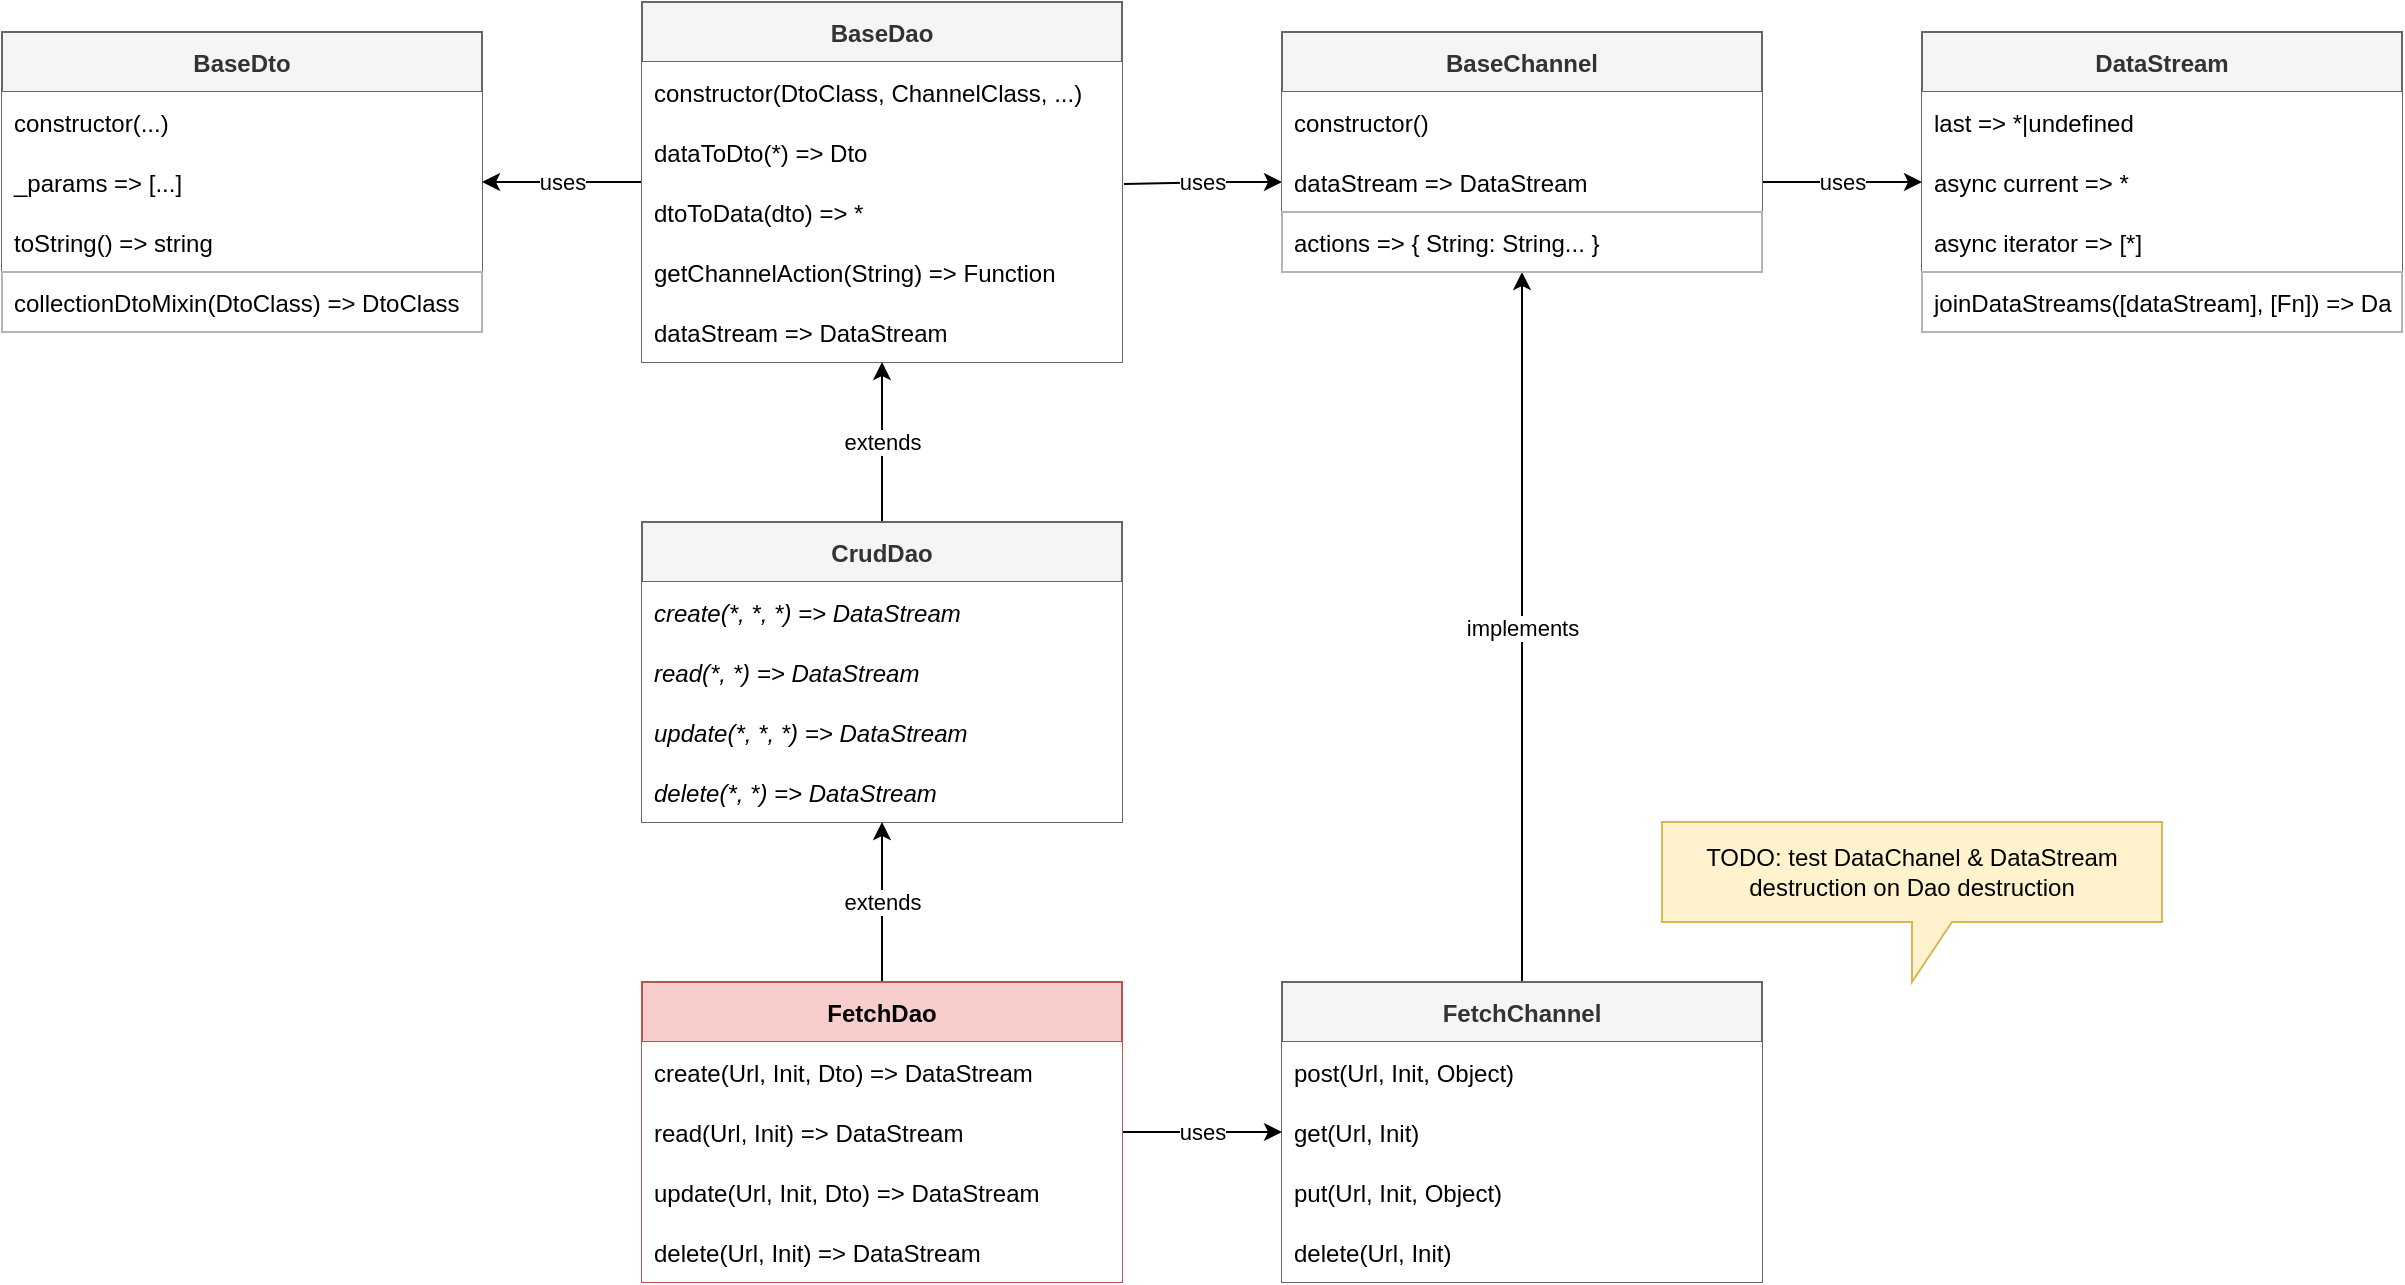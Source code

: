 <mxfile version="16.1.2" type="device"><diagram id="iMHqvVrSjNVwY0IUCzgV" name="Page-1"><mxGraphModel dx="1422" dy="905" grid="1" gridSize="10" guides="1" tooltips="1" connect="1" arrows="1" fold="1" page="1" pageScale="1" pageWidth="827" pageHeight="1169" math="0" shadow="0"><root><mxCell id="NezdgiLRNgqkMwtVz11u-0"/><mxCell id="NezdgiLRNgqkMwtVz11u-1" parent="NezdgiLRNgqkMwtVz11u-0"/><mxCell id="dYcSp7rIHJBnlq23_5I7-0" value="BaseDto" style="swimlane;fontStyle=1;childLayout=stackLayout;horizontal=1;startSize=30;horizontalStack=0;resizeParent=1;resizeParentMax=0;resizeLast=0;collapsible=1;marginBottom=0;fillColor=#f5f5f5;fontColor=#333333;strokeColor=#666666;" parent="NezdgiLRNgqkMwtVz11u-1" vertex="1"><mxGeometry x="20" y="35" width="240" height="150" as="geometry"><mxRectangle x="290" y="10" width="80" height="30" as="alternateBounds"/></mxGeometry></mxCell><mxCell id="dYcSp7rIHJBnlq23_5I7-1" value="constructor(...)" style="text;strokeColor=none;fillColor=default;align=left;verticalAlign=middle;spacingLeft=4;spacingRight=4;overflow=hidden;points=[[0,0.5],[1,0.5]];portConstraint=eastwest;rotatable=0;" parent="dYcSp7rIHJBnlq23_5I7-0" vertex="1"><mxGeometry y="30" width="240" height="30" as="geometry"/></mxCell><mxCell id="dYcSp7rIHJBnlq23_5I7-2" value="_params =&gt; [...]" style="text;strokeColor=none;fillColor=default;align=left;verticalAlign=middle;spacingLeft=4;spacingRight=4;overflow=hidden;points=[[0,0.5],[1,0.5]];portConstraint=eastwest;rotatable=0;" parent="dYcSp7rIHJBnlq23_5I7-0" vertex="1"><mxGeometry y="60" width="240" height="30" as="geometry"/></mxCell><mxCell id="qj7HWWdTAwaBd8bj8c_g-0" value="toString() =&gt; string" style="text;strokeColor=none;fillColor=default;align=left;verticalAlign=middle;spacingLeft=4;spacingRight=4;overflow=hidden;points=[[0,0.5],[1,0.5]];portConstraint=eastwest;rotatable=0;" parent="dYcSp7rIHJBnlq23_5I7-0" vertex="1"><mxGeometry y="90" width="240" height="30" as="geometry"/></mxCell><mxCell id="oCyr5EhdjTXQCF4BOgAG-0" value="collectionDtoMixin(DtoClass) =&gt; DtoClass" style="text;strokeColor=#B3B3B3;fillColor=default;align=left;verticalAlign=middle;spacingLeft=4;spacingRight=4;overflow=hidden;points=[[0,0.5],[1,0.5]];portConstraint=eastwest;rotatable=0;" parent="dYcSp7rIHJBnlq23_5I7-0" vertex="1"><mxGeometry y="120" width="240" height="30" as="geometry"/></mxCell><mxCell id="dYcSp7rIHJBnlq23_5I7-3" value="DataStream" style="swimlane;fontStyle=1;childLayout=stackLayout;horizontal=1;startSize=30;horizontalStack=0;resizeParent=1;resizeParentMax=0;resizeLast=0;collapsible=1;marginBottom=0;fillColor=#f5f5f5;fontColor=#333333;strokeColor=#666666;" parent="NezdgiLRNgqkMwtVz11u-1" vertex="1"><mxGeometry x="980" y="35" width="240" height="150" as="geometry"/></mxCell><mxCell id="dYcSp7rIHJBnlq23_5I7-4" value="last =&gt; *|undefined" style="text;strokeColor=none;fillColor=default;align=left;verticalAlign=middle;spacingLeft=4;spacingRight=4;overflow=hidden;points=[[0,0.5],[1,0.5]];portConstraint=eastwest;rotatable=0;" parent="dYcSp7rIHJBnlq23_5I7-3" vertex="1"><mxGeometry y="30" width="240" height="30" as="geometry"/></mxCell><mxCell id="dYcSp7rIHJBnlq23_5I7-5" value="async current =&gt; *" style="text;strokeColor=none;fillColor=default;align=left;verticalAlign=middle;spacingLeft=4;spacingRight=4;overflow=hidden;points=[[0,0.5],[1,0.5]];portConstraint=eastwest;rotatable=0;" parent="dYcSp7rIHJBnlq23_5I7-3" vertex="1"><mxGeometry y="60" width="240" height="30" as="geometry"/></mxCell><mxCell id="qj7HWWdTAwaBd8bj8c_g-2" value="async iterator =&gt; [*]" style="text;strokeColor=none;fillColor=default;align=left;verticalAlign=middle;spacingLeft=4;spacingRight=4;overflow=hidden;points=[[0,0.5],[1,0.5]];portConstraint=eastwest;rotatable=0;" parent="dYcSp7rIHJBnlq23_5I7-3" vertex="1"><mxGeometry y="90" width="240" height="30" as="geometry"/></mxCell><mxCell id="dYcSp7rIHJBnlq23_5I7-6" value="joinDataStreams([dataStream], [Fn]) =&gt; DataStream" style="text;strokeColor=#B3B3B3;fillColor=default;align=left;verticalAlign=middle;spacingLeft=4;spacingRight=4;overflow=hidden;points=[[0,0.5],[1,0.5]];portConstraint=eastwest;rotatable=0;" parent="dYcSp7rIHJBnlq23_5I7-3" vertex="1"><mxGeometry y="120" width="240" height="30" as="geometry"/></mxCell><mxCell id="dYcSp7rIHJBnlq23_5I7-7" value="uses" style="edgeStyle=orthogonalEdgeStyle;rounded=0;orthogonalLoop=1;jettySize=auto;html=1;exitX=1;exitY=0.5;exitDx=0;exitDy=0;" parent="NezdgiLRNgqkMwtVz11u-1" source="dYcSp7rIHJBnlq23_5I7-10" target="dYcSp7rIHJBnlq23_5I7-3" edge="1"><mxGeometry relative="1" as="geometry"/></mxCell><mxCell id="dYcSp7rIHJBnlq23_5I7-14" value="uses" style="edgeStyle=orthogonalEdgeStyle;rounded=0;orthogonalLoop=1;jettySize=auto;html=1;" parent="NezdgiLRNgqkMwtVz11u-1" source="dYcSp7rIHJBnlq23_5I7-16" target="dYcSp7rIHJBnlq23_5I7-0" edge="1"><mxGeometry relative="1" as="geometry"/></mxCell><mxCell id="dYcSp7rIHJBnlq23_5I7-15" value="uses" style="edgeStyle=orthogonalEdgeStyle;rounded=0;orthogonalLoop=1;jettySize=auto;html=1;entryX=0;entryY=0.5;entryDx=0;entryDy=0;exitX=1.004;exitY=1.033;exitDx=0;exitDy=0;exitPerimeter=0;" parent="NezdgiLRNgqkMwtVz11u-1" source="JuQ0zMuop4XXNTzEuNCd-5" target="dYcSp7rIHJBnlq23_5I7-10" edge="1"><mxGeometry relative="1" as="geometry"><Array as="points"><mxPoint x="630" y="110"/><mxPoint x="630" y="110"/></Array></mxGeometry></mxCell><mxCell id="dYcSp7rIHJBnlq23_5I7-16" value="BaseDao" style="swimlane;fontStyle=1;childLayout=stackLayout;horizontal=1;startSize=30;horizontalStack=0;resizeParent=1;resizeParentMax=0;resizeLast=0;collapsible=1;marginBottom=0;fillColor=#f5f5f5;fontColor=#333333;strokeColor=#666666;" parent="NezdgiLRNgqkMwtVz11u-1" vertex="1"><mxGeometry x="340" y="20" width="240" height="180" as="geometry"/></mxCell><mxCell id="dYcSp7rIHJBnlq23_5I7-17" value="constructor(DtoClass, ChannelClass, ...)" style="text;strokeColor=none;fillColor=default;align=left;verticalAlign=middle;spacingLeft=4;spacingRight=4;overflow=hidden;points=[[0,0.5],[1,0.5]];portConstraint=eastwest;rotatable=0;" parent="dYcSp7rIHJBnlq23_5I7-16" vertex="1"><mxGeometry y="30" width="240" height="30" as="geometry"/></mxCell><mxCell id="JuQ0zMuop4XXNTzEuNCd-5" value="dataToDto(*) =&gt; Dto" style="text;strokeColor=none;fillColor=default;align=left;verticalAlign=middle;spacingLeft=4;spacingRight=4;overflow=hidden;points=[[0,0.5],[1,0.5]];portConstraint=eastwest;rotatable=0;" vertex="1" parent="dYcSp7rIHJBnlq23_5I7-16"><mxGeometry y="60" width="240" height="30" as="geometry"/></mxCell><mxCell id="JuQ0zMuop4XXNTzEuNCd-6" value="dtoToData(dto) =&gt; *" style="text;strokeColor=none;fillColor=default;align=left;verticalAlign=middle;spacingLeft=4;spacingRight=4;overflow=hidden;points=[[0,0.5],[1,0.5]];portConstraint=eastwest;rotatable=0;" vertex="1" parent="dYcSp7rIHJBnlq23_5I7-16"><mxGeometry y="90" width="240" height="30" as="geometry"/></mxCell><mxCell id="ERngU4k1mohr4f7b0dAo-1" value="getChannelAction(String) =&gt; Function" style="text;strokeColor=none;fillColor=default;align=left;verticalAlign=middle;spacingLeft=4;spacingRight=4;overflow=hidden;points=[[0,0.5],[1,0.5]];portConstraint=eastwest;rotatable=0;" vertex="1" parent="dYcSp7rIHJBnlq23_5I7-16"><mxGeometry y="120" width="240" height="30" as="geometry"/></mxCell><mxCell id="dYcSp7rIHJBnlq23_5I7-18" value="dataStream =&gt; DataStream" style="text;strokeColor=none;fillColor=default;align=left;verticalAlign=middle;spacingLeft=4;spacingRight=4;overflow=hidden;points=[[0,0.5],[1,0.5]];portConstraint=eastwest;rotatable=0;" parent="dYcSp7rIHJBnlq23_5I7-16" vertex="1"><mxGeometry y="150" width="240" height="30" as="geometry"/></mxCell><mxCell id="dYcSp7rIHJBnlq23_5I7-20" value="extends" style="edgeStyle=orthogonalEdgeStyle;rounded=0;orthogonalLoop=1;jettySize=auto;html=1;" parent="NezdgiLRNgqkMwtVz11u-1" source="dYcSp7rIHJBnlq23_5I7-21" target="dYcSp7rIHJBnlq23_5I7-16" edge="1"><mxGeometry relative="1" as="geometry"/></mxCell><mxCell id="dYcSp7rIHJBnlq23_5I7-21" value="CrudDao" style="swimlane;fontStyle=1;childLayout=stackLayout;horizontal=1;startSize=30;horizontalStack=0;resizeParent=1;resizeParentMax=0;resizeLast=0;collapsible=1;marginBottom=0;fillColor=#f5f5f5;fontColor=#333333;strokeColor=#666666;" parent="NezdgiLRNgqkMwtVz11u-1" vertex="1"><mxGeometry x="340" y="280" width="240" height="150" as="geometry"/></mxCell><mxCell id="dYcSp7rIHJBnlq23_5I7-22" value="create(*, *, *) =&gt; DataStream" style="text;strokeColor=none;fillColor=default;align=left;verticalAlign=middle;spacingLeft=4;spacingRight=4;overflow=hidden;points=[[0,0.5],[1,0.5]];portConstraint=eastwest;rotatable=0;fontStyle=2" parent="dYcSp7rIHJBnlq23_5I7-21" vertex="1"><mxGeometry y="30" width="240" height="30" as="geometry"/></mxCell><mxCell id="dYcSp7rIHJBnlq23_5I7-23" value="read(*, *) =&gt; DataStream" style="text;strokeColor=none;fillColor=default;align=left;verticalAlign=middle;spacingLeft=4;spacingRight=4;overflow=hidden;points=[[0,0.5],[1,0.5]];portConstraint=eastwest;rotatable=0;fontStyle=2" parent="dYcSp7rIHJBnlq23_5I7-21" vertex="1"><mxGeometry y="60" width="240" height="30" as="geometry"/></mxCell><mxCell id="dYcSp7rIHJBnlq23_5I7-24" value="update(*, *, *) =&gt; DataStream" style="text;strokeColor=none;fillColor=default;align=left;verticalAlign=middle;spacingLeft=4;spacingRight=4;overflow=hidden;points=[[0,0.5],[1,0.5]];portConstraint=eastwest;rotatable=0;fontStyle=2" parent="dYcSp7rIHJBnlq23_5I7-21" vertex="1"><mxGeometry y="90" width="240" height="30" as="geometry"/></mxCell><mxCell id="dYcSp7rIHJBnlq23_5I7-25" value="delete(*, *) =&gt; DataStream" style="text;strokeColor=none;fillColor=default;align=left;verticalAlign=middle;spacingLeft=4;spacingRight=4;overflow=hidden;points=[[0,0.5],[1,0.5]];portConstraint=eastwest;rotatable=0;fontStyle=2" parent="dYcSp7rIHJBnlq23_5I7-21" vertex="1"><mxGeometry y="120" width="240" height="30" as="geometry"/></mxCell><mxCell id="dYcSp7rIHJBnlq23_5I7-26" value="implements" style="edgeStyle=orthogonalEdgeStyle;rounded=0;orthogonalLoop=1;jettySize=auto;html=1;" parent="NezdgiLRNgqkMwtVz11u-1" source="dYcSp7rIHJBnlq23_5I7-27" target="dYcSp7rIHJBnlq23_5I7-8" edge="1"><mxGeometry relative="1" as="geometry"/></mxCell><mxCell id="dYcSp7rIHJBnlq23_5I7-27" value="FetchChannel" style="swimlane;fontStyle=1;childLayout=stackLayout;horizontal=1;startSize=30;horizontalStack=0;resizeParent=1;resizeParentMax=0;resizeLast=0;collapsible=1;marginBottom=0;fillColor=#f5f5f5;strokeColor=#666666;fontColor=#333333;" parent="NezdgiLRNgqkMwtVz11u-1" vertex="1"><mxGeometry x="660" y="510" width="240" height="150" as="geometry"/></mxCell><mxCell id="qj7HWWdTAwaBd8bj8c_g-5" value="post(Url, Init, Object)" style="text;strokeColor=none;fillColor=default;align=left;verticalAlign=middle;spacingLeft=4;spacingRight=4;overflow=hidden;points=[[0,0.5],[1,0.5]];portConstraint=eastwest;rotatable=0;" parent="dYcSp7rIHJBnlq23_5I7-27" vertex="1"><mxGeometry y="30" width="240" height="30" as="geometry"/></mxCell><mxCell id="dYcSp7rIHJBnlq23_5I7-29" value="get(Url, Init)" style="text;strokeColor=none;fillColor=default;align=left;verticalAlign=middle;spacingLeft=4;spacingRight=4;overflow=hidden;points=[[0,0.5],[1,0.5]];portConstraint=eastwest;rotatable=0;" parent="dYcSp7rIHJBnlq23_5I7-27" vertex="1"><mxGeometry y="60" width="240" height="30" as="geometry"/></mxCell><mxCell id="dYcSp7rIHJBnlq23_5I7-28" value="put(Url, Init, Object)" style="text;strokeColor=none;fillColor=default;align=left;verticalAlign=middle;spacingLeft=4;spacingRight=4;overflow=hidden;points=[[0,0.5],[1,0.5]];portConstraint=eastwest;rotatable=0;" parent="dYcSp7rIHJBnlq23_5I7-27" vertex="1"><mxGeometry y="90" width="240" height="30" as="geometry"/></mxCell><mxCell id="dYcSp7rIHJBnlq23_5I7-31" value="delete(Url, Init)" style="text;strokeColor=none;fillColor=default;align=left;verticalAlign=middle;spacingLeft=4;spacingRight=4;overflow=hidden;points=[[0,0.5],[1,0.5]];portConstraint=eastwest;rotatable=0;" parent="dYcSp7rIHJBnlq23_5I7-27" vertex="1"><mxGeometry y="120" width="240" height="30" as="geometry"/></mxCell><mxCell id="dYcSp7rIHJBnlq23_5I7-32" value="extends" style="edgeStyle=orthogonalEdgeStyle;rounded=0;orthogonalLoop=1;jettySize=auto;html=1;" parent="NezdgiLRNgqkMwtVz11u-1" source="dYcSp7rIHJBnlq23_5I7-34" target="dYcSp7rIHJBnlq23_5I7-21" edge="1"><mxGeometry relative="1" as="geometry"/></mxCell><mxCell id="dYcSp7rIHJBnlq23_5I7-33" value="uses" style="edgeStyle=orthogonalEdgeStyle;rounded=0;orthogonalLoop=1;jettySize=auto;html=1;exitX=1;exitY=0.5;exitDx=0;exitDy=0;entryX=0;entryY=0.5;entryDx=0;entryDy=0;" parent="NezdgiLRNgqkMwtVz11u-1" source="dYcSp7rIHJBnlq23_5I7-37" target="dYcSp7rIHJBnlq23_5I7-29" edge="1"><mxGeometry relative="1" as="geometry"><Array as="points"><mxPoint x="620" y="585"/><mxPoint x="620" y="585"/></Array></mxGeometry></mxCell><mxCell id="dYcSp7rIHJBnlq23_5I7-34" value="FetchDao" style="swimlane;fontStyle=1;childLayout=stackLayout;horizontal=1;startSize=30;horizontalStack=0;resizeParent=1;resizeParentMax=0;resizeLast=0;collapsible=1;marginBottom=0;fillColor=#f8cecc;strokeColor=#b85450;" parent="NezdgiLRNgqkMwtVz11u-1" vertex="1"><mxGeometry x="340" y="510" width="240" height="150" as="geometry"/></mxCell><mxCell id="dYcSp7rIHJBnlq23_5I7-36" value="create(Url, Init, Dto) =&gt; DataStream" style="text;strokeColor=none;fillColor=default;align=left;verticalAlign=middle;spacingLeft=4;spacingRight=4;overflow=hidden;points=[[0,0.5],[1,0.5]];portConstraint=eastwest;rotatable=0;" parent="dYcSp7rIHJBnlq23_5I7-34" vertex="1"><mxGeometry y="30" width="240" height="30" as="geometry"/></mxCell><mxCell id="dYcSp7rIHJBnlq23_5I7-37" value="read(Url, Init) =&gt; DataStream" style="text;strokeColor=none;fillColor=default;align=left;verticalAlign=middle;spacingLeft=4;spacingRight=4;overflow=hidden;points=[[0,0.5],[1,0.5]];portConstraint=eastwest;rotatable=0;" parent="dYcSp7rIHJBnlq23_5I7-34" vertex="1"><mxGeometry y="60" width="240" height="30" as="geometry"/></mxCell><mxCell id="dYcSp7rIHJBnlq23_5I7-38" value="update(Url, Init, Dto) =&gt; DataStream" style="text;strokeColor=none;fillColor=default;align=left;verticalAlign=middle;spacingLeft=4;spacingRight=4;overflow=hidden;points=[[0,0.5],[1,0.5]];portConstraint=eastwest;rotatable=0;" parent="dYcSp7rIHJBnlq23_5I7-34" vertex="1"><mxGeometry y="90" width="240" height="30" as="geometry"/></mxCell><mxCell id="dYcSp7rIHJBnlq23_5I7-39" value="delete(Url, Init) =&gt; DataStream" style="text;strokeColor=none;fillColor=default;align=left;verticalAlign=middle;spacingLeft=4;spacingRight=4;overflow=hidden;points=[[0,0.5],[1,0.5]];portConstraint=eastwest;rotatable=0;" parent="dYcSp7rIHJBnlq23_5I7-34" vertex="1"><mxGeometry y="120" width="240" height="30" as="geometry"/></mxCell><mxCell id="dYcSp7rIHJBnlq23_5I7-63" value="TODO: test DataChanel &amp;amp; DataStream destruction on Dao destruction" style="shape=callout;whiteSpace=wrap;html=1;perimeter=calloutPerimeter;fillColor=#fff2cc;strokeColor=#d6b656;" parent="NezdgiLRNgqkMwtVz11u-1" vertex="1"><mxGeometry x="850" y="430" width="250" height="80" as="geometry"/></mxCell><mxCell id="dYcSp7rIHJBnlq23_5I7-8" value="BaseChannel" style="swimlane;fontStyle=1;childLayout=stackLayout;horizontal=1;startSize=30;horizontalStack=0;resizeParent=1;resizeParentMax=0;resizeLast=0;collapsible=1;marginBottom=0;fillColor=#f5f5f5;fontColor=#333333;strokeColor=#666666;" parent="NezdgiLRNgqkMwtVz11u-1" vertex="1"><mxGeometry x="660" y="35" width="240" height="120" as="geometry"/></mxCell><mxCell id="dYcSp7rIHJBnlq23_5I7-9" value="constructor()" style="text;strokeColor=none;fillColor=default;align=left;verticalAlign=middle;spacingLeft=4;spacingRight=4;overflow=hidden;points=[[0,0.5],[1,0.5]];portConstraint=eastwest;rotatable=0;" parent="dYcSp7rIHJBnlq23_5I7-8" vertex="1"><mxGeometry y="30" width="240" height="30" as="geometry"/></mxCell><mxCell id="dYcSp7rIHJBnlq23_5I7-10" value="dataStream =&gt; DataStream" style="text;strokeColor=none;fillColor=default;align=left;verticalAlign=middle;spacingLeft=4;spacingRight=4;overflow=hidden;points=[[0,0.5],[1,0.5]];portConstraint=eastwest;rotatable=0;" parent="dYcSp7rIHJBnlq23_5I7-8" vertex="1"><mxGeometry y="60" width="240" height="30" as="geometry"/></mxCell><mxCell id="ERngU4k1mohr4f7b0dAo-0" value="actions =&gt; { String: String... }" style="text;strokeColor=#B3B3B3;fillColor=default;align=left;verticalAlign=middle;spacingLeft=4;spacingRight=4;overflow=hidden;points=[[0,0.5],[1,0.5]];portConstraint=eastwest;rotatable=0;" vertex="1" parent="dYcSp7rIHJBnlq23_5I7-8"><mxGeometry y="90" width="240" height="30" as="geometry"/></mxCell></root></mxGraphModel></diagram></mxfile>